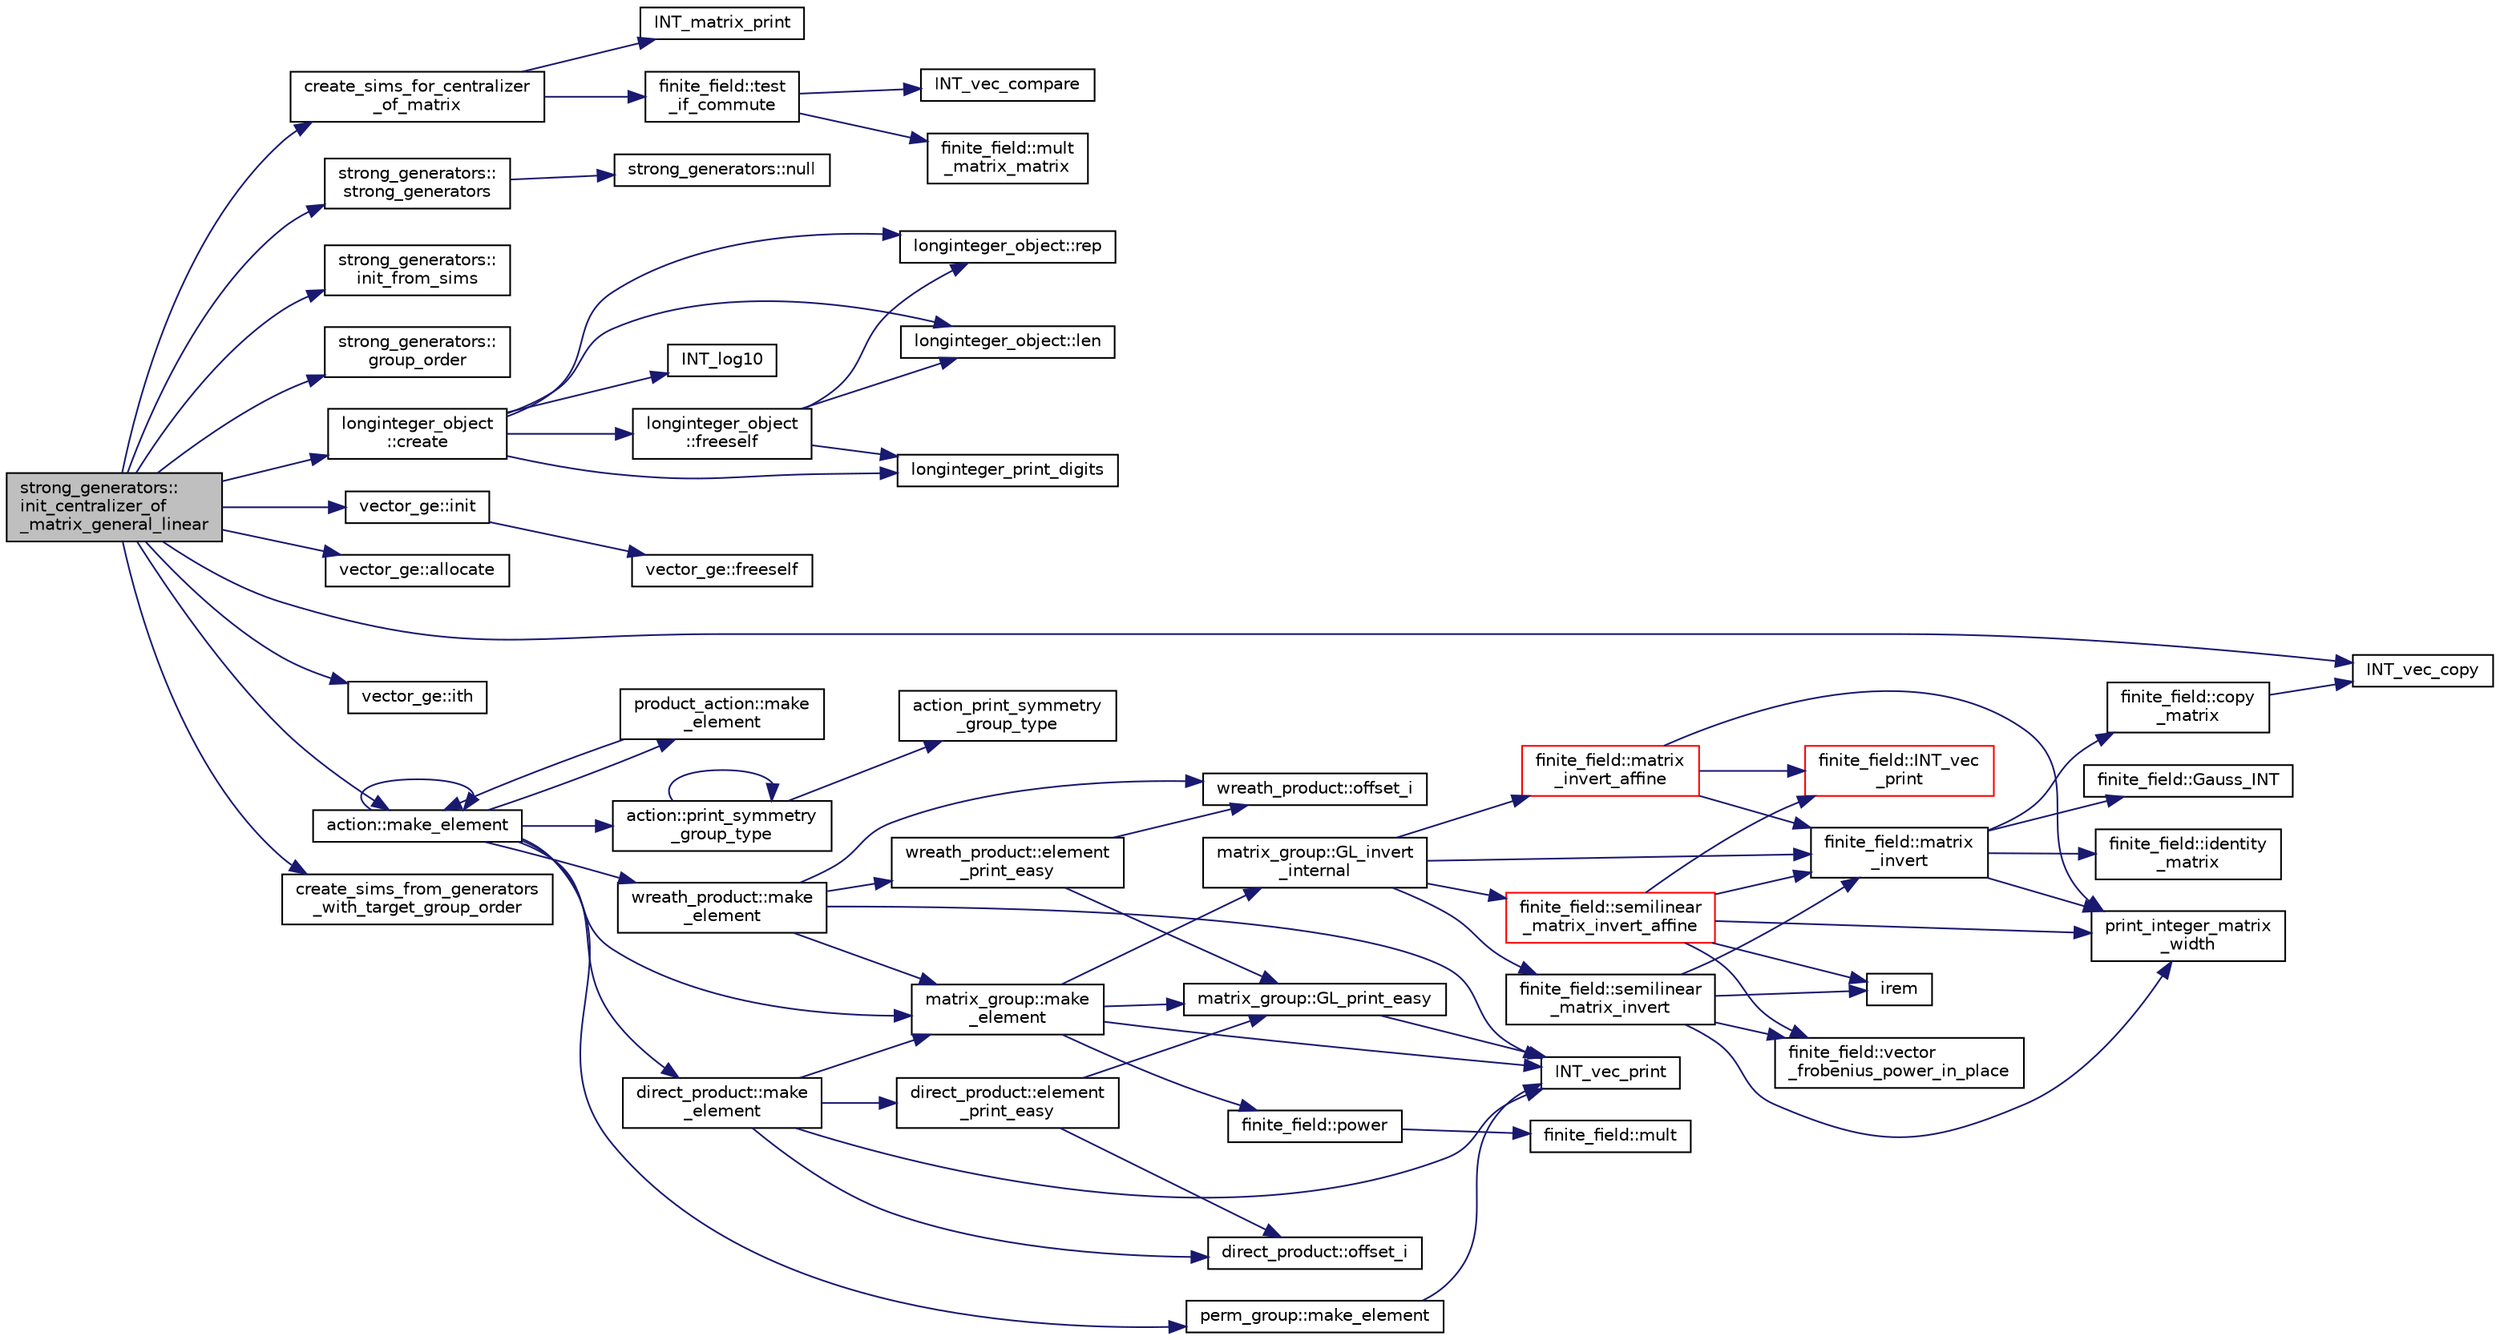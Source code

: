 digraph "strong_generators::init_centralizer_of_matrix_general_linear"
{
  edge [fontname="Helvetica",fontsize="10",labelfontname="Helvetica",labelfontsize="10"];
  node [fontname="Helvetica",fontsize="10",shape=record];
  rankdir="LR";
  Node2436 [label="strong_generators::\linit_centralizer_of\l_matrix_general_linear",height=0.2,width=0.4,color="black", fillcolor="grey75", style="filled", fontcolor="black"];
  Node2436 -> Node2437 [color="midnightblue",fontsize="10",style="solid",fontname="Helvetica"];
  Node2437 [label="create_sims_for_centralizer\l_of_matrix",height=0.2,width=0.4,color="black", fillcolor="white", style="filled",URL="$d2/d3a/group__theory_8h.html#a006a14df436fe3af018855660134d585"];
  Node2437 -> Node2438 [color="midnightblue",fontsize="10",style="solid",fontname="Helvetica"];
  Node2438 [label="INT_matrix_print",height=0.2,width=0.4,color="black", fillcolor="white", style="filled",URL="$d5/db4/io__and__os_8h.html#afd4180a24bef3a2b584668a4eaf607ff"];
  Node2437 -> Node2439 [color="midnightblue",fontsize="10",style="solid",fontname="Helvetica"];
  Node2439 [label="finite_field::test\l_if_commute",height=0.2,width=0.4,color="black", fillcolor="white", style="filled",URL="$df/d5a/classfinite__field.html#a326f80dfab77a34f4843ea6a68fc36b4"];
  Node2439 -> Node2440 [color="midnightblue",fontsize="10",style="solid",fontname="Helvetica"];
  Node2440 [label="finite_field::mult\l_matrix_matrix",height=0.2,width=0.4,color="black", fillcolor="white", style="filled",URL="$df/d5a/classfinite__field.html#a5e28706b815838d0ec34de1fa74bc3c4"];
  Node2439 -> Node2441 [color="midnightblue",fontsize="10",style="solid",fontname="Helvetica"];
  Node2441 [label="INT_vec_compare",height=0.2,width=0.4,color="black", fillcolor="white", style="filled",URL="$d5/de2/foundations_2data__structures_2data__structures_8h.html#ac1a17fca23fb4a338aef8547a4c2fded"];
  Node2436 -> Node2442 [color="midnightblue",fontsize="10",style="solid",fontname="Helvetica"];
  Node2442 [label="strong_generators::\lstrong_generators",height=0.2,width=0.4,color="black", fillcolor="white", style="filled",URL="$dc/d09/classstrong__generators.html#a21fe01627384464cd600bd858acb6c40"];
  Node2442 -> Node2443 [color="midnightblue",fontsize="10",style="solid",fontname="Helvetica"];
  Node2443 [label="strong_generators::null",height=0.2,width=0.4,color="black", fillcolor="white", style="filled",URL="$dc/d09/classstrong__generators.html#a6c749e2b2e07381b291f76a3841334f0"];
  Node2436 -> Node2444 [color="midnightblue",fontsize="10",style="solid",fontname="Helvetica"];
  Node2444 [label="strong_generators::\linit_from_sims",height=0.2,width=0.4,color="black", fillcolor="white", style="filled",URL="$dc/d09/classstrong__generators.html#a2b997decdab82e889c1151f29a846a66"];
  Node2436 -> Node2445 [color="midnightblue",fontsize="10",style="solid",fontname="Helvetica"];
  Node2445 [label="strong_generators::\lgroup_order",height=0.2,width=0.4,color="black", fillcolor="white", style="filled",URL="$dc/d09/classstrong__generators.html#a91f453c2bfd6502b96f4b4eed16beb20"];
  Node2436 -> Node2446 [color="midnightblue",fontsize="10",style="solid",fontname="Helvetica"];
  Node2446 [label="longinteger_object\l::create",height=0.2,width=0.4,color="black", fillcolor="white", style="filled",URL="$dd/d7e/classlonginteger__object.html#a95d2eebc60849c3963a49298b1f498c2"];
  Node2446 -> Node2447 [color="midnightblue",fontsize="10",style="solid",fontname="Helvetica"];
  Node2447 [label="longinteger_object\l::freeself",height=0.2,width=0.4,color="black", fillcolor="white", style="filled",URL="$dd/d7e/classlonginteger__object.html#a06450f8c4795d81da6d680830ef958a1"];
  Node2447 -> Node2448 [color="midnightblue",fontsize="10",style="solid",fontname="Helvetica"];
  Node2448 [label="longinteger_print_digits",height=0.2,width=0.4,color="black", fillcolor="white", style="filled",URL="$de/dc5/algebra__and__number__theory_8h.html#ac2bac7b12f5b6440b8dad275cd7a157d"];
  Node2447 -> Node2449 [color="midnightblue",fontsize="10",style="solid",fontname="Helvetica"];
  Node2449 [label="longinteger_object::rep",height=0.2,width=0.4,color="black", fillcolor="white", style="filled",URL="$dd/d7e/classlonginteger__object.html#a3ecaf12738cc721d281c416503f241e2"];
  Node2447 -> Node2450 [color="midnightblue",fontsize="10",style="solid",fontname="Helvetica"];
  Node2450 [label="longinteger_object::len",height=0.2,width=0.4,color="black", fillcolor="white", style="filled",URL="$dd/d7e/classlonginteger__object.html#a0bfeae35be8a6fd44ed7f76413596ab1"];
  Node2446 -> Node2451 [color="midnightblue",fontsize="10",style="solid",fontname="Helvetica"];
  Node2451 [label="INT_log10",height=0.2,width=0.4,color="black", fillcolor="white", style="filled",URL="$de/dc5/algebra__and__number__theory_8h.html#a98bc0a6c562370a355165d2538dac250"];
  Node2446 -> Node2448 [color="midnightblue",fontsize="10",style="solid",fontname="Helvetica"];
  Node2446 -> Node2449 [color="midnightblue",fontsize="10",style="solid",fontname="Helvetica"];
  Node2446 -> Node2450 [color="midnightblue",fontsize="10",style="solid",fontname="Helvetica"];
  Node2436 -> Node2452 [color="midnightblue",fontsize="10",style="solid",fontname="Helvetica"];
  Node2452 [label="vector_ge::init",height=0.2,width=0.4,color="black", fillcolor="white", style="filled",URL="$d4/d6e/classvector__ge.html#afe1d6befd1f1501e6be34afbaa9d30a8"];
  Node2452 -> Node2453 [color="midnightblue",fontsize="10",style="solid",fontname="Helvetica"];
  Node2453 [label="vector_ge::freeself",height=0.2,width=0.4,color="black", fillcolor="white", style="filled",URL="$d4/d6e/classvector__ge.html#aa002e4b715cc73a9b8b367d29700b452"];
  Node2436 -> Node2454 [color="midnightblue",fontsize="10",style="solid",fontname="Helvetica"];
  Node2454 [label="vector_ge::allocate",height=0.2,width=0.4,color="black", fillcolor="white", style="filled",URL="$d4/d6e/classvector__ge.html#a35b062a9201b30f0a87bf87702d243ae"];
  Node2436 -> Node2455 [color="midnightblue",fontsize="10",style="solid",fontname="Helvetica"];
  Node2455 [label="INT_vec_copy",height=0.2,width=0.4,color="black", fillcolor="white", style="filled",URL="$df/dbf/sajeeb_8_c.html#ac2d875e27e009af6ec04d17254d11075"];
  Node2436 -> Node2456 [color="midnightblue",fontsize="10",style="solid",fontname="Helvetica"];
  Node2456 [label="vector_ge::ith",height=0.2,width=0.4,color="black", fillcolor="white", style="filled",URL="$d4/d6e/classvector__ge.html#a1ff002e8b746a9beb119d57dcd4a15ff"];
  Node2436 -> Node2457 [color="midnightblue",fontsize="10",style="solid",fontname="Helvetica"];
  Node2457 [label="action::make_element",height=0.2,width=0.4,color="black", fillcolor="white", style="filled",URL="$d2/d86/classaction.html#a920fa2a27583fb60bae10e7b282cdd1d"];
  Node2457 -> Node2458 [color="midnightblue",fontsize="10",style="solid",fontname="Helvetica"];
  Node2458 [label="product_action::make\l_element",height=0.2,width=0.4,color="black", fillcolor="white", style="filled",URL="$d8/d74/classproduct__action.html#a1d16f9f3a4be7b3ed6ce0825612a3cd8"];
  Node2458 -> Node2457 [color="midnightblue",fontsize="10",style="solid",fontname="Helvetica"];
  Node2457 -> Node2457 [color="midnightblue",fontsize="10",style="solid",fontname="Helvetica"];
  Node2457 -> Node2459 [color="midnightblue",fontsize="10",style="solid",fontname="Helvetica"];
  Node2459 [label="matrix_group::make\l_element",height=0.2,width=0.4,color="black", fillcolor="white", style="filled",URL="$d3/ded/classmatrix__group.html#adf67c0031ec58afbbc545e65a1cf6845"];
  Node2459 -> Node2460 [color="midnightblue",fontsize="10",style="solid",fontname="Helvetica"];
  Node2460 [label="INT_vec_print",height=0.2,width=0.4,color="black", fillcolor="white", style="filled",URL="$df/dbf/sajeeb_8_c.html#a79a5901af0b47dd0d694109543c027fe"];
  Node2459 -> Node2461 [color="midnightblue",fontsize="10",style="solid",fontname="Helvetica"];
  Node2461 [label="finite_field::power",height=0.2,width=0.4,color="black", fillcolor="white", style="filled",URL="$df/d5a/classfinite__field.html#a0437871b8f775f0b2d589188d9ad7e61"];
  Node2461 -> Node2462 [color="midnightblue",fontsize="10",style="solid",fontname="Helvetica"];
  Node2462 [label="finite_field::mult",height=0.2,width=0.4,color="black", fillcolor="white", style="filled",URL="$df/d5a/classfinite__field.html#a24fb5917aa6d4d656fd855b7f44a13b0"];
  Node2459 -> Node2463 [color="midnightblue",fontsize="10",style="solid",fontname="Helvetica"];
  Node2463 [label="matrix_group::GL_invert\l_internal",height=0.2,width=0.4,color="black", fillcolor="white", style="filled",URL="$d3/ded/classmatrix__group.html#ab2b9f8046dee535722e07a92ec3ab0b6"];
  Node2463 -> Node2464 [color="midnightblue",fontsize="10",style="solid",fontname="Helvetica"];
  Node2464 [label="finite_field::semilinear\l_matrix_invert",height=0.2,width=0.4,color="black", fillcolor="white", style="filled",URL="$df/d5a/classfinite__field.html#a940fec6a9c31b10eed2e8d37c5472d93"];
  Node2464 -> Node2465 [color="midnightblue",fontsize="10",style="solid",fontname="Helvetica"];
  Node2465 [label="print_integer_matrix\l_width",height=0.2,width=0.4,color="black", fillcolor="white", style="filled",URL="$d5/db4/io__and__os_8h.html#aa78f3e73fc2179251bd15adbcc31573f"];
  Node2464 -> Node2466 [color="midnightblue",fontsize="10",style="solid",fontname="Helvetica"];
  Node2466 [label="finite_field::matrix\l_invert",height=0.2,width=0.4,color="black", fillcolor="white", style="filled",URL="$df/d5a/classfinite__field.html#a4c017c0edc20fefef3da0db4ef4248f7"];
  Node2466 -> Node2465 [color="midnightblue",fontsize="10",style="solid",fontname="Helvetica"];
  Node2466 -> Node2467 [color="midnightblue",fontsize="10",style="solid",fontname="Helvetica"];
  Node2467 [label="finite_field::copy\l_matrix",height=0.2,width=0.4,color="black", fillcolor="white", style="filled",URL="$df/d5a/classfinite__field.html#a2bfe6d4feabc4f27d253c7702ef9b8cb"];
  Node2467 -> Node2455 [color="midnightblue",fontsize="10",style="solid",fontname="Helvetica"];
  Node2466 -> Node2468 [color="midnightblue",fontsize="10",style="solid",fontname="Helvetica"];
  Node2468 [label="finite_field::identity\l_matrix",height=0.2,width=0.4,color="black", fillcolor="white", style="filled",URL="$df/d5a/classfinite__field.html#a4688997f80b8721560bccec986c23413"];
  Node2466 -> Node2469 [color="midnightblue",fontsize="10",style="solid",fontname="Helvetica"];
  Node2469 [label="finite_field::Gauss_INT",height=0.2,width=0.4,color="black", fillcolor="white", style="filled",URL="$df/d5a/classfinite__field.html#adb676d2e80341b53751326e3a58beb11"];
  Node2464 -> Node2470 [color="midnightblue",fontsize="10",style="solid",fontname="Helvetica"];
  Node2470 [label="finite_field::vector\l_frobenius_power_in_place",height=0.2,width=0.4,color="black", fillcolor="white", style="filled",URL="$df/d5a/classfinite__field.html#ab56074024300775d943c7943d845df91"];
  Node2464 -> Node2471 [color="midnightblue",fontsize="10",style="solid",fontname="Helvetica"];
  Node2471 [label="irem",height=0.2,width=0.4,color="black", fillcolor="white", style="filled",URL="$de/dc5/algebra__and__number__theory_8h.html#ae753505dbf1e3a9adaaf2f0893dd8c6c"];
  Node2463 -> Node2466 [color="midnightblue",fontsize="10",style="solid",fontname="Helvetica"];
  Node2463 -> Node2472 [color="midnightblue",fontsize="10",style="solid",fontname="Helvetica"];
  Node2472 [label="finite_field::semilinear\l_matrix_invert_affine",height=0.2,width=0.4,color="red", fillcolor="white", style="filled",URL="$df/d5a/classfinite__field.html#a23db70e745bf22d230da684440e1fc59"];
  Node2472 -> Node2465 [color="midnightblue",fontsize="10",style="solid",fontname="Helvetica"];
  Node2472 -> Node2473 [color="midnightblue",fontsize="10",style="solid",fontname="Helvetica"];
  Node2473 [label="finite_field::INT_vec\l_print",height=0.2,width=0.4,color="red", fillcolor="white", style="filled",URL="$df/d5a/classfinite__field.html#a9c33a61dedc197e37b014b6f8dc07f06"];
  Node2472 -> Node2466 [color="midnightblue",fontsize="10",style="solid",fontname="Helvetica"];
  Node2472 -> Node2471 [color="midnightblue",fontsize="10",style="solid",fontname="Helvetica"];
  Node2472 -> Node2470 [color="midnightblue",fontsize="10",style="solid",fontname="Helvetica"];
  Node2463 -> Node2482 [color="midnightblue",fontsize="10",style="solid",fontname="Helvetica"];
  Node2482 [label="finite_field::matrix\l_invert_affine",height=0.2,width=0.4,color="red", fillcolor="white", style="filled",URL="$df/d5a/classfinite__field.html#a716c202ca9fcee1911e330f4a5bdba38"];
  Node2482 -> Node2465 [color="midnightblue",fontsize="10",style="solid",fontname="Helvetica"];
  Node2482 -> Node2473 [color="midnightblue",fontsize="10",style="solid",fontname="Helvetica"];
  Node2482 -> Node2466 [color="midnightblue",fontsize="10",style="solid",fontname="Helvetica"];
  Node2459 -> Node2483 [color="midnightblue",fontsize="10",style="solid",fontname="Helvetica"];
  Node2483 [label="matrix_group::GL_print_easy",height=0.2,width=0.4,color="black", fillcolor="white", style="filled",URL="$d3/ded/classmatrix__group.html#a3e6f5c276210e8132523150fad82c57e"];
  Node2483 -> Node2460 [color="midnightblue",fontsize="10",style="solid",fontname="Helvetica"];
  Node2457 -> Node2484 [color="midnightblue",fontsize="10",style="solid",fontname="Helvetica"];
  Node2484 [label="wreath_product::make\l_element",height=0.2,width=0.4,color="black", fillcolor="white", style="filled",URL="$d8/dfa/classwreath__product.html#ac47838a579877034b1d2b4cd897625c1"];
  Node2484 -> Node2460 [color="midnightblue",fontsize="10",style="solid",fontname="Helvetica"];
  Node2484 -> Node2459 [color="midnightblue",fontsize="10",style="solid",fontname="Helvetica"];
  Node2484 -> Node2485 [color="midnightblue",fontsize="10",style="solid",fontname="Helvetica"];
  Node2485 [label="wreath_product::offset_i",height=0.2,width=0.4,color="black", fillcolor="white", style="filled",URL="$d8/dfa/classwreath__product.html#a081d6eed767bdd84bc74e555815641c6"];
  Node2484 -> Node2486 [color="midnightblue",fontsize="10",style="solid",fontname="Helvetica"];
  Node2486 [label="wreath_product::element\l_print_easy",height=0.2,width=0.4,color="black", fillcolor="white", style="filled",URL="$d8/dfa/classwreath__product.html#aa1e82da5d4c019c0756b8ebf417ee9dc"];
  Node2486 -> Node2483 [color="midnightblue",fontsize="10",style="solid",fontname="Helvetica"];
  Node2486 -> Node2485 [color="midnightblue",fontsize="10",style="solid",fontname="Helvetica"];
  Node2457 -> Node2487 [color="midnightblue",fontsize="10",style="solid",fontname="Helvetica"];
  Node2487 [label="direct_product::make\l_element",height=0.2,width=0.4,color="black", fillcolor="white", style="filled",URL="$dc/daf/classdirect__product.html#a776efa4be66f9b0481d1f012a14c9dde"];
  Node2487 -> Node2460 [color="midnightblue",fontsize="10",style="solid",fontname="Helvetica"];
  Node2487 -> Node2459 [color="midnightblue",fontsize="10",style="solid",fontname="Helvetica"];
  Node2487 -> Node2488 [color="midnightblue",fontsize="10",style="solid",fontname="Helvetica"];
  Node2488 [label="direct_product::offset_i",height=0.2,width=0.4,color="black", fillcolor="white", style="filled",URL="$dc/daf/classdirect__product.html#a2ec3643bd7223e53c00451d1fe832f20"];
  Node2487 -> Node2489 [color="midnightblue",fontsize="10",style="solid",fontname="Helvetica"];
  Node2489 [label="direct_product::element\l_print_easy",height=0.2,width=0.4,color="black", fillcolor="white", style="filled",URL="$dc/daf/classdirect__product.html#a532daead19e5c7977ce9928dafab79ac"];
  Node2489 -> Node2483 [color="midnightblue",fontsize="10",style="solid",fontname="Helvetica"];
  Node2489 -> Node2488 [color="midnightblue",fontsize="10",style="solid",fontname="Helvetica"];
  Node2457 -> Node2490 [color="midnightblue",fontsize="10",style="solid",fontname="Helvetica"];
  Node2490 [label="perm_group::make_element",height=0.2,width=0.4,color="black", fillcolor="white", style="filled",URL="$df/d0a/classperm__group.html#a52c1c9e55966809c1e30aad80df87774"];
  Node2490 -> Node2460 [color="midnightblue",fontsize="10",style="solid",fontname="Helvetica"];
  Node2457 -> Node2491 [color="midnightblue",fontsize="10",style="solid",fontname="Helvetica"];
  Node2491 [label="action::print_symmetry\l_group_type",height=0.2,width=0.4,color="black", fillcolor="white", style="filled",URL="$d2/d86/classaction.html#aed811766c7e64fe2c853df8b0b67aa6e"];
  Node2491 -> Node2492 [color="midnightblue",fontsize="10",style="solid",fontname="Helvetica"];
  Node2492 [label="action_print_symmetry\l_group_type",height=0.2,width=0.4,color="black", fillcolor="white", style="filled",URL="$d5/d90/action__global_8_c.html#a03666b9440c4962148eba7905b9f843c"];
  Node2491 -> Node2491 [color="midnightblue",fontsize="10",style="solid",fontname="Helvetica"];
  Node2436 -> Node2493 [color="midnightblue",fontsize="10",style="solid",fontname="Helvetica"];
  Node2493 [label="create_sims_from_generators\l_with_target_group_order",height=0.2,width=0.4,color="black", fillcolor="white", style="filled",URL="$d2/d3a/group__theory_8h.html#ad6f0d6c8d1993d509920e0e16dbfb2f2"];
}
